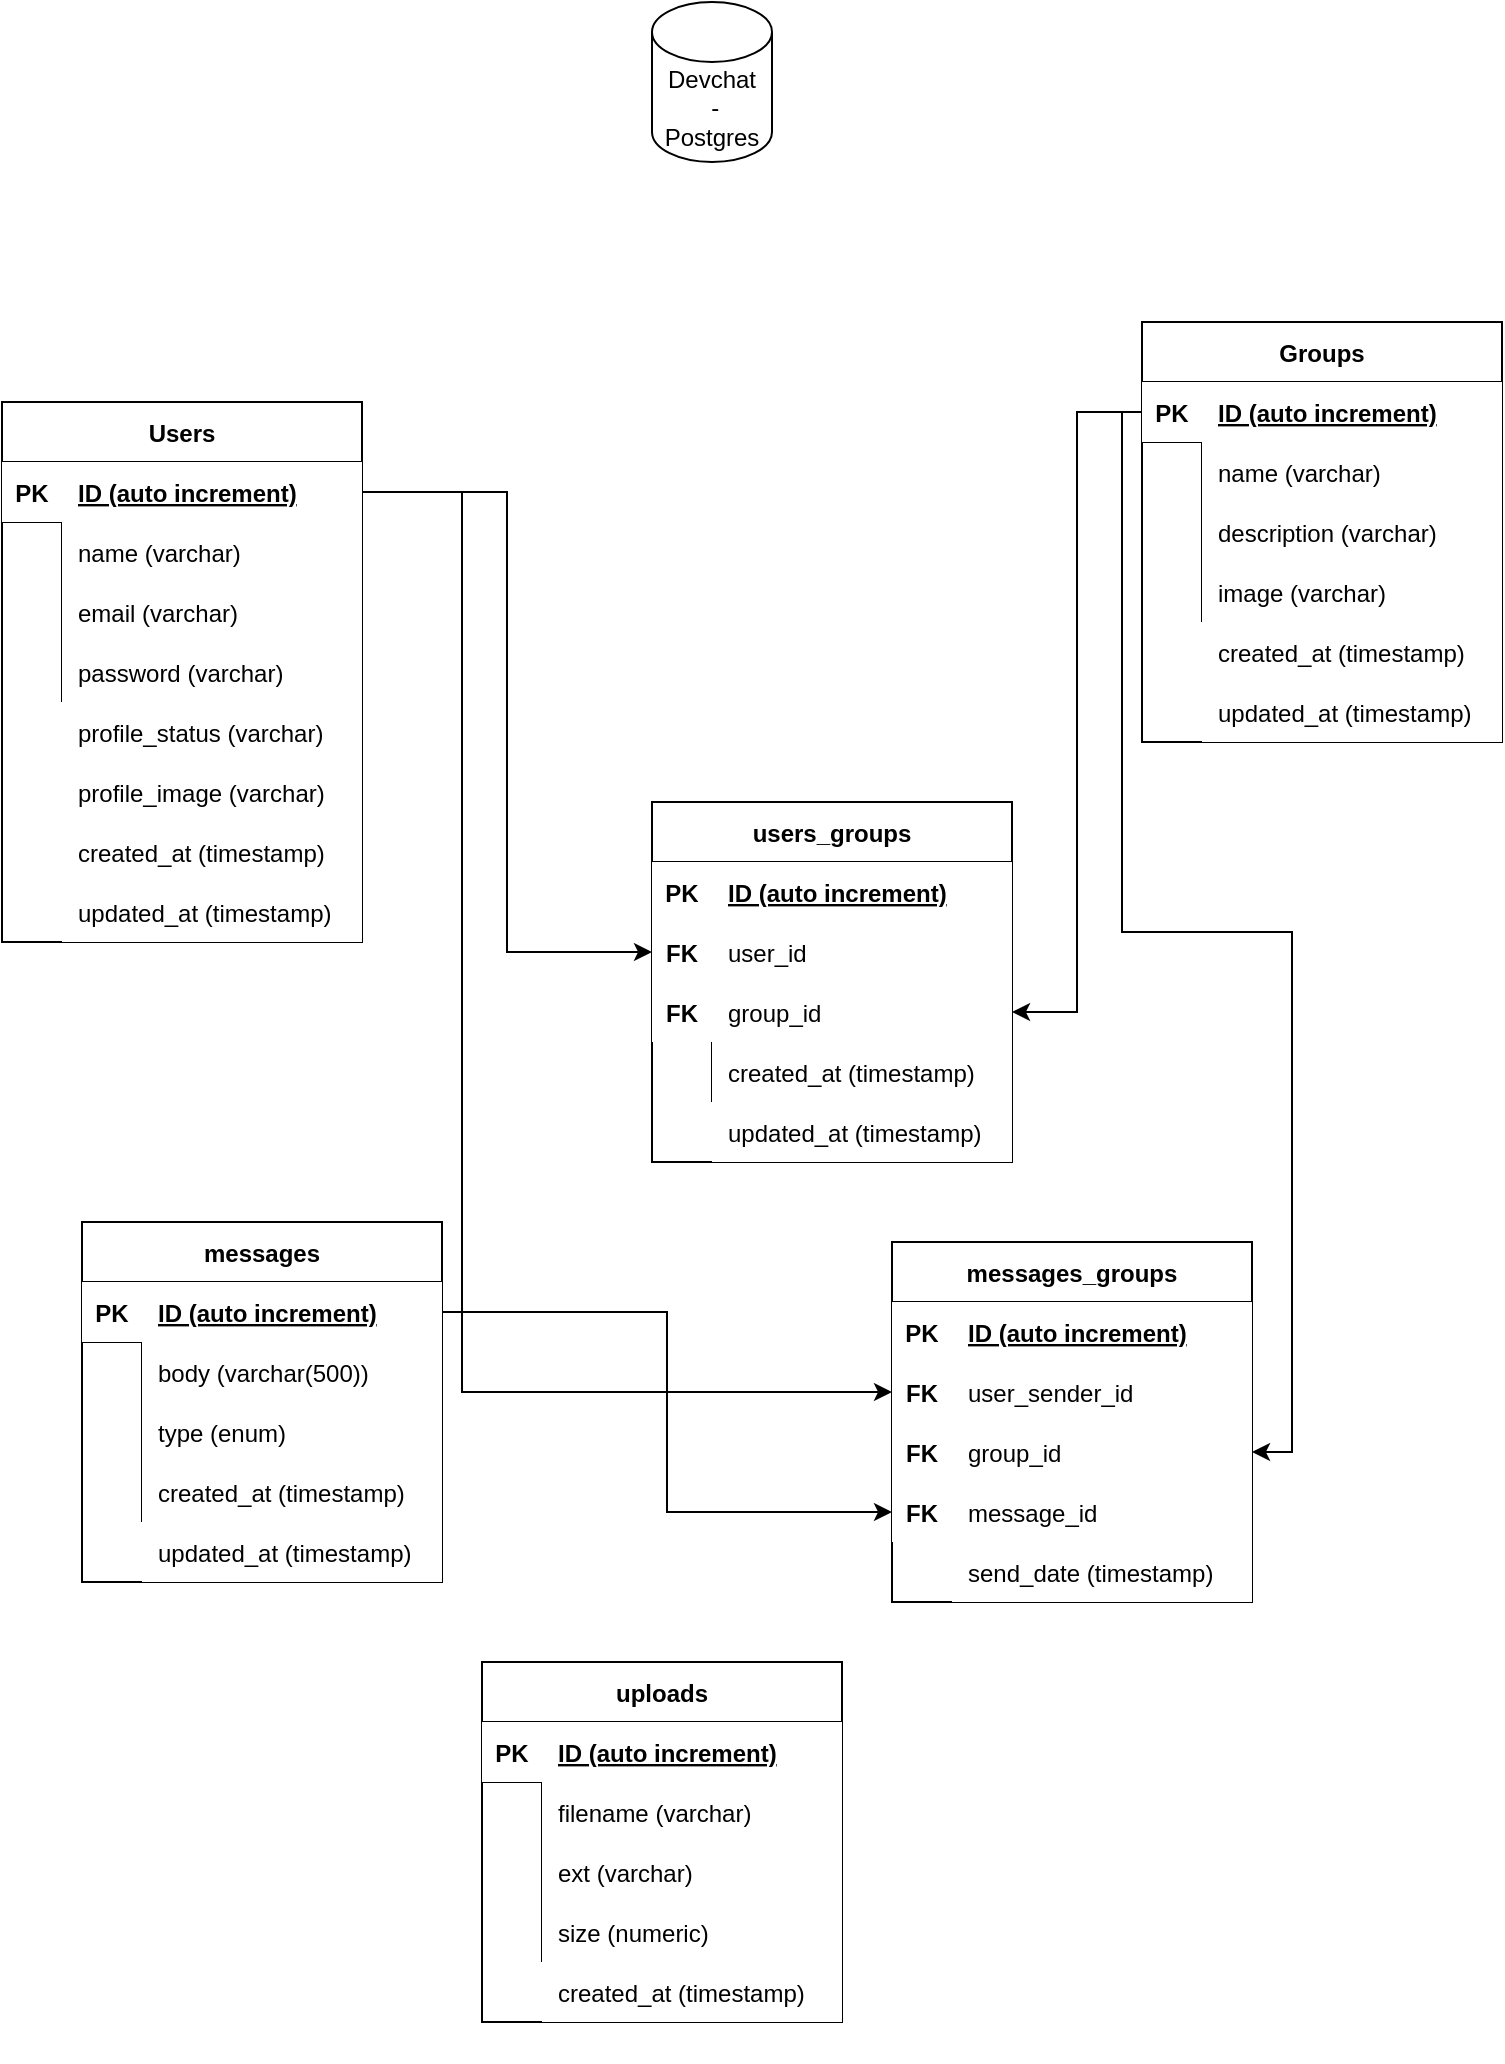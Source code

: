 <mxfile version="14.1.2" type="github">
  <diagram id="0jPNSS02s-Yy2Dnf4Rgp" name="Page-1">
    <mxGraphModel dx="981" dy="534" grid="1" gridSize="10" guides="1" tooltips="1" connect="1" arrows="1" fold="1" page="1" pageScale="1" pageWidth="850" pageHeight="1100" math="0" shadow="0">
      <root>
        <mxCell id="0" />
        <mxCell id="1" parent="0" />
        <mxCell id="DyA_7QYeF1qoG6apN3V6-14" value="Devchat&lt;br&gt;&amp;nbsp;- Postgres" style="shape=cylinder3;whiteSpace=wrap;html=1;boundedLbl=1;backgroundOutline=1;size=15;align=center;" parent="1" vertex="1">
          <mxGeometry x="395" y="50" width="60" height="80" as="geometry" />
        </mxCell>
        <mxCell id="DyA_7QYeF1qoG6apN3V6-50" value="" style="group;" parent="1" vertex="1" connectable="0">
          <mxGeometry x="70" y="250" width="180" height="290" as="geometry" />
        </mxCell>
        <mxCell id="DyA_7QYeF1qoG6apN3V6-1" value="Users" style="shape=table;startSize=30;container=1;collapsible=1;childLayout=tableLayout;fixedRows=1;rowLines=0;fontStyle=1;align=center;resizeLast=1;" parent="DyA_7QYeF1qoG6apN3V6-50" vertex="1">
          <mxGeometry width="180" height="270" as="geometry" />
        </mxCell>
        <mxCell id="DyA_7QYeF1qoG6apN3V6-2" value="" style="shape=partialRectangle;collapsible=0;dropTarget=0;pointerEvents=0;top=0;left=0;bottom=1;right=0;points=[[0,0.5],[1,0.5]];portConstraint=eastwest;fillColor=none;" parent="DyA_7QYeF1qoG6apN3V6-1" vertex="1">
          <mxGeometry y="30" width="180" height="30" as="geometry" />
        </mxCell>
        <mxCell id="DyA_7QYeF1qoG6apN3V6-3" value="PK" style="shape=partialRectangle;connectable=0;top=0;left=0;bottom=0;right=0;fontStyle=1;overflow=hidden;" parent="DyA_7QYeF1qoG6apN3V6-2" vertex="1">
          <mxGeometry width="30" height="30" as="geometry" />
        </mxCell>
        <mxCell id="DyA_7QYeF1qoG6apN3V6-4" value="ID (auto increment)" style="shape=partialRectangle;connectable=0;top=0;left=0;bottom=0;right=0;align=left;spacingLeft=6;fontStyle=5;overflow=hidden;" parent="DyA_7QYeF1qoG6apN3V6-2" vertex="1">
          <mxGeometry x="30" width="150" height="30" as="geometry" />
        </mxCell>
        <mxCell id="DyA_7QYeF1qoG6apN3V6-5" value="" style="shape=partialRectangle;collapsible=0;dropTarget=0;pointerEvents=0;top=0;left=0;bottom=0;right=0;points=[[0,0.5],[1,0.5]];portConstraint=eastwest;fillColor=none;" parent="DyA_7QYeF1qoG6apN3V6-1" vertex="1">
          <mxGeometry y="60" width="180" height="30" as="geometry" />
        </mxCell>
        <mxCell id="DyA_7QYeF1qoG6apN3V6-6" value="" style="shape=partialRectangle;connectable=0;top=0;left=0;bottom=0;right=0;editable=1;overflow=hidden;fillColor=none;" parent="DyA_7QYeF1qoG6apN3V6-5" vertex="1">
          <mxGeometry width="30" height="30" as="geometry" />
        </mxCell>
        <mxCell id="DyA_7QYeF1qoG6apN3V6-7" value="name (varchar)" style="shape=partialRectangle;connectable=0;top=0;left=0;bottom=0;right=0;align=left;spacingLeft=6;overflow=hidden;" parent="DyA_7QYeF1qoG6apN3V6-5" vertex="1">
          <mxGeometry x="30" width="150" height="30" as="geometry" />
        </mxCell>
        <mxCell id="DyA_7QYeF1qoG6apN3V6-8" value="" style="shape=partialRectangle;collapsible=0;dropTarget=0;pointerEvents=0;top=0;left=0;bottom=0;right=0;points=[[0,0.5],[1,0.5]];portConstraint=eastwest;fillColor=none;" parent="DyA_7QYeF1qoG6apN3V6-1" vertex="1">
          <mxGeometry y="90" width="180" height="30" as="geometry" />
        </mxCell>
        <mxCell id="DyA_7QYeF1qoG6apN3V6-9" value="" style="shape=partialRectangle;connectable=0;top=0;left=0;bottom=0;right=0;editable=1;overflow=hidden;fillColor=none;" parent="DyA_7QYeF1qoG6apN3V6-8" vertex="1">
          <mxGeometry width="30" height="30" as="geometry" />
        </mxCell>
        <mxCell id="DyA_7QYeF1qoG6apN3V6-10" value="email (varchar)" style="shape=partialRectangle;connectable=0;top=0;left=0;bottom=0;right=0;align=left;spacingLeft=6;overflow=hidden;" parent="DyA_7QYeF1qoG6apN3V6-8" vertex="1">
          <mxGeometry x="30" width="150" height="30" as="geometry" />
        </mxCell>
        <mxCell id="DyA_7QYeF1qoG6apN3V6-11" value="" style="shape=partialRectangle;collapsible=0;dropTarget=0;pointerEvents=0;top=0;left=0;bottom=0;right=0;points=[[0,0.5],[1,0.5]];portConstraint=eastwest;fillColor=none;" parent="DyA_7QYeF1qoG6apN3V6-1" vertex="1">
          <mxGeometry y="120" width="180" height="30" as="geometry" />
        </mxCell>
        <mxCell id="DyA_7QYeF1qoG6apN3V6-12" value="" style="shape=partialRectangle;connectable=0;top=0;left=0;bottom=0;right=0;editable=1;overflow=hidden;fillColor=none;" parent="DyA_7QYeF1qoG6apN3V6-11" vertex="1">
          <mxGeometry width="30" height="30" as="geometry" />
        </mxCell>
        <mxCell id="DyA_7QYeF1qoG6apN3V6-13" value="password (varchar)" style="shape=partialRectangle;connectable=0;top=0;left=0;bottom=0;right=0;align=left;spacingLeft=6;overflow=hidden;" parent="DyA_7QYeF1qoG6apN3V6-11" vertex="1">
          <mxGeometry x="30" width="150" height="30" as="geometry" />
        </mxCell>
        <mxCell id="DyA_7QYeF1qoG6apN3V6-34" value="profile_status (varchar)" style="shape=partialRectangle;connectable=0;top=0;left=0;bottom=0;right=0;align=left;spacingLeft=6;overflow=hidden;" parent="DyA_7QYeF1qoG6apN3V6-50" vertex="1">
          <mxGeometry x="30" y="150" width="150" height="30" as="geometry" />
        </mxCell>
        <mxCell id="DyA_7QYeF1qoG6apN3V6-35" value="profile_image (varchar)" style="shape=partialRectangle;connectable=0;top=0;left=0;bottom=0;right=0;align=left;spacingLeft=6;overflow=hidden;" parent="DyA_7QYeF1qoG6apN3V6-50" vertex="1">
          <mxGeometry x="30" y="180" width="150" height="30" as="geometry" />
        </mxCell>
        <mxCell id="DyA_7QYeF1qoG6apN3V6-88" value="created_at (timestamp)" style="shape=partialRectangle;connectable=0;top=0;left=0;bottom=0;right=0;align=left;spacingLeft=6;overflow=hidden;" parent="DyA_7QYeF1qoG6apN3V6-50" vertex="1">
          <mxGeometry x="30" y="210" width="150" height="30" as="geometry" />
        </mxCell>
        <mxCell id="DyA_7QYeF1qoG6apN3V6-89" value="updated_at (timestamp)" style="shape=partialRectangle;connectable=0;top=0;left=0;bottom=0;right=0;align=left;spacingLeft=6;overflow=hidden;" parent="DyA_7QYeF1qoG6apN3V6-50" vertex="1">
          <mxGeometry x="30" y="240" width="150" height="30" as="geometry" />
        </mxCell>
        <mxCell id="DyA_7QYeF1qoG6apN3V6-95" value="" style="group;" parent="1" vertex="1" connectable="0">
          <mxGeometry x="185" y="620" width="180" height="210" as="geometry" />
        </mxCell>
        <mxCell id="DyA_7QYeF1qoG6apN3V6-96" value="" style="group;" parent="DyA_7QYeF1qoG6apN3V6-95" vertex="1" connectable="0">
          <mxGeometry width="180" height="210" as="geometry" />
        </mxCell>
        <mxCell id="DyA_7QYeF1qoG6apN3V6-117" value="" style="group;" parent="DyA_7QYeF1qoG6apN3V6-96" vertex="1" connectable="0">
          <mxGeometry x="-75" y="40" width="180" height="200" as="geometry" />
        </mxCell>
        <mxCell id="DyA_7QYeF1qoG6apN3V6-97" value="messages" style="shape=table;startSize=30;container=1;collapsible=1;childLayout=tableLayout;fixedRows=1;rowLines=0;fontStyle=1;align=center;resizeLast=1;" parent="DyA_7QYeF1qoG6apN3V6-117" vertex="1">
          <mxGeometry width="180" height="180" as="geometry" />
        </mxCell>
        <mxCell id="DyA_7QYeF1qoG6apN3V6-98" value="" style="shape=partialRectangle;collapsible=0;dropTarget=0;pointerEvents=0;top=0;left=0;bottom=1;right=0;points=[[0,0.5],[1,0.5]];portConstraint=eastwest;fillColor=none;" parent="DyA_7QYeF1qoG6apN3V6-97" vertex="1">
          <mxGeometry y="30" width="180" height="30" as="geometry" />
        </mxCell>
        <mxCell id="DyA_7QYeF1qoG6apN3V6-99" value="PK" style="shape=partialRectangle;connectable=0;top=0;left=0;bottom=0;right=0;fontStyle=1;overflow=hidden;" parent="DyA_7QYeF1qoG6apN3V6-98" vertex="1">
          <mxGeometry width="30" height="30" as="geometry" />
        </mxCell>
        <mxCell id="DyA_7QYeF1qoG6apN3V6-100" value="ID (auto increment)" style="shape=partialRectangle;connectable=0;top=0;left=0;bottom=0;right=0;align=left;spacingLeft=6;fontStyle=5;overflow=hidden;" parent="DyA_7QYeF1qoG6apN3V6-98" vertex="1">
          <mxGeometry x="30" width="150" height="30" as="geometry" />
        </mxCell>
        <mxCell id="DyA_7QYeF1qoG6apN3V6-101" value="" style="shape=partialRectangle;collapsible=0;dropTarget=0;pointerEvents=0;top=0;left=0;bottom=0;right=0;points=[[0,0.5],[1,0.5]];portConstraint=eastwest;fillColor=none;" parent="DyA_7QYeF1qoG6apN3V6-97" vertex="1">
          <mxGeometry y="60" width="180" height="30" as="geometry" />
        </mxCell>
        <mxCell id="DyA_7QYeF1qoG6apN3V6-102" value="" style="shape=partialRectangle;connectable=0;top=0;left=0;bottom=0;right=0;editable=1;overflow=hidden;fillColor=none;" parent="DyA_7QYeF1qoG6apN3V6-101" vertex="1">
          <mxGeometry width="30" height="30" as="geometry" />
        </mxCell>
        <mxCell id="DyA_7QYeF1qoG6apN3V6-103" value="body (varchar(500))" style="shape=partialRectangle;connectable=0;top=0;left=0;bottom=0;right=0;align=left;spacingLeft=6;overflow=hidden;" parent="DyA_7QYeF1qoG6apN3V6-101" vertex="1">
          <mxGeometry x="30" width="150" height="30" as="geometry" />
        </mxCell>
        <mxCell id="DyA_7QYeF1qoG6apN3V6-104" value="" style="shape=partialRectangle;collapsible=0;dropTarget=0;pointerEvents=0;top=0;left=0;bottom=0;right=0;points=[[0,0.5],[1,0.5]];portConstraint=eastwest;fillColor=none;" parent="DyA_7QYeF1qoG6apN3V6-97" vertex="1">
          <mxGeometry y="90" width="180" height="30" as="geometry" />
        </mxCell>
        <mxCell id="DyA_7QYeF1qoG6apN3V6-105" value="" style="shape=partialRectangle;connectable=0;top=0;left=0;bottom=0;right=0;editable=1;overflow=hidden;fillColor=none;" parent="DyA_7QYeF1qoG6apN3V6-104" vertex="1">
          <mxGeometry width="30" height="30" as="geometry" />
        </mxCell>
        <mxCell id="DyA_7QYeF1qoG6apN3V6-106" value="" style="shape=partialRectangle;connectable=0;top=0;left=0;bottom=0;right=0;align=left;spacingLeft=6;overflow=hidden;fillColor=none;" parent="DyA_7QYeF1qoG6apN3V6-104" vertex="1">
          <mxGeometry x="30" width="150" height="30" as="geometry" />
        </mxCell>
        <mxCell id="DyA_7QYeF1qoG6apN3V6-107" value="" style="shape=partialRectangle;collapsible=0;dropTarget=0;pointerEvents=0;top=0;left=0;bottom=0;right=0;points=[[0,0.5],[1,0.5]];portConstraint=eastwest;fillColor=none;" parent="DyA_7QYeF1qoG6apN3V6-97" vertex="1">
          <mxGeometry y="120" width="180" height="30" as="geometry" />
        </mxCell>
        <mxCell id="DyA_7QYeF1qoG6apN3V6-108" value="" style="shape=partialRectangle;connectable=0;top=0;left=0;bottom=0;right=0;editable=1;overflow=hidden;fillColor=none;" parent="DyA_7QYeF1qoG6apN3V6-107" vertex="1">
          <mxGeometry width="30" height="30" as="geometry" />
        </mxCell>
        <mxCell id="DyA_7QYeF1qoG6apN3V6-109" value="" style="shape=partialRectangle;connectable=0;top=0;left=0;bottom=0;right=0;align=left;spacingLeft=6;overflow=hidden;fillColor=none;" parent="DyA_7QYeF1qoG6apN3V6-107" vertex="1">
          <mxGeometry x="30" width="150" height="30" as="geometry" />
        </mxCell>
        <mxCell id="DyA_7QYeF1qoG6apN3V6-115" value="type (enum)" style="shape=partialRectangle;connectable=0;top=0;left=0;bottom=0;right=0;align=left;spacingLeft=6;overflow=hidden;" parent="DyA_7QYeF1qoG6apN3V6-117" vertex="1">
          <mxGeometry x="30" y="90" width="150" height="30" as="geometry" />
        </mxCell>
        <mxCell id="DyA_7QYeF1qoG6apN3V6-116" value="updated_at (timestamp)" style="shape=partialRectangle;connectable=0;top=0;left=0;bottom=0;right=0;align=left;spacingLeft=6;overflow=hidden;" parent="DyA_7QYeF1qoG6apN3V6-117" vertex="1">
          <mxGeometry x="30" y="150" width="150" height="30" as="geometry" />
        </mxCell>
        <mxCell id="DyA_7QYeF1qoG6apN3V6-179" value="created_at (timestamp)" style="shape=partialRectangle;connectable=0;top=0;left=0;bottom=0;right=0;align=left;spacingLeft=6;overflow=hidden;" parent="DyA_7QYeF1qoG6apN3V6-117" vertex="1">
          <mxGeometry x="30" y="120" width="150" height="30" as="geometry" />
        </mxCell>
        <mxCell id="DyA_7QYeF1qoG6apN3V6-118" value="" style="group;" parent="1" vertex="1" connectable="0">
          <mxGeometry x="515" y="670" width="180" height="200" as="geometry" />
        </mxCell>
        <mxCell id="DyA_7QYeF1qoG6apN3V6-119" value="messages_groups" style="shape=table;startSize=30;container=1;collapsible=1;childLayout=tableLayout;fixedRows=1;rowLines=0;fontStyle=1;align=center;resizeLast=1;" parent="DyA_7QYeF1qoG6apN3V6-118" vertex="1">
          <mxGeometry width="180" height="180" as="geometry" />
        </mxCell>
        <mxCell id="DyA_7QYeF1qoG6apN3V6-120" value="" style="shape=partialRectangle;collapsible=0;dropTarget=0;pointerEvents=0;top=0;left=0;bottom=1;right=0;points=[[0,0.5],[1,0.5]];portConstraint=eastwest;fillColor=none;" parent="DyA_7QYeF1qoG6apN3V6-119" vertex="1">
          <mxGeometry y="30" width="180" height="30" as="geometry" />
        </mxCell>
        <mxCell id="DyA_7QYeF1qoG6apN3V6-121" value="PK" style="shape=partialRectangle;connectable=0;top=0;left=0;bottom=0;right=0;fontStyle=1;overflow=hidden;" parent="DyA_7QYeF1qoG6apN3V6-120" vertex="1">
          <mxGeometry width="30" height="30" as="geometry" />
        </mxCell>
        <mxCell id="DyA_7QYeF1qoG6apN3V6-122" value="ID (auto increment)" style="shape=partialRectangle;connectable=0;top=0;left=0;bottom=0;right=0;align=left;spacingLeft=6;fontStyle=5;overflow=hidden;" parent="DyA_7QYeF1qoG6apN3V6-120" vertex="1">
          <mxGeometry x="30" width="150" height="30" as="geometry" />
        </mxCell>
        <mxCell id="DyA_7QYeF1qoG6apN3V6-123" value="" style="shape=partialRectangle;collapsible=0;dropTarget=0;pointerEvents=0;top=0;left=0;bottom=0;right=0;points=[[0,0.5],[1,0.5]];portConstraint=eastwest;fillColor=none;" parent="DyA_7QYeF1qoG6apN3V6-119" vertex="1">
          <mxGeometry y="60" width="180" height="30" as="geometry" />
        </mxCell>
        <mxCell id="DyA_7QYeF1qoG6apN3V6-124" value="" style="shape=partialRectangle;connectable=0;top=0;left=0;bottom=0;right=0;editable=1;overflow=hidden;fillColor=none;" parent="DyA_7QYeF1qoG6apN3V6-123" vertex="1">
          <mxGeometry width="30" height="30" as="geometry" />
        </mxCell>
        <mxCell id="DyA_7QYeF1qoG6apN3V6-125" value="user_sender_id" style="shape=partialRectangle;connectable=0;top=0;left=0;bottom=0;right=0;align=left;spacingLeft=6;overflow=hidden;" parent="DyA_7QYeF1qoG6apN3V6-123" vertex="1">
          <mxGeometry x="30" width="150" height="30" as="geometry" />
        </mxCell>
        <mxCell id="DyA_7QYeF1qoG6apN3V6-126" value="" style="shape=partialRectangle;collapsible=0;dropTarget=0;pointerEvents=0;top=0;left=0;bottom=0;right=0;points=[[0,0.5],[1,0.5]];portConstraint=eastwest;fillColor=none;" parent="DyA_7QYeF1qoG6apN3V6-119" vertex="1">
          <mxGeometry y="90" width="180" height="30" as="geometry" />
        </mxCell>
        <mxCell id="DyA_7QYeF1qoG6apN3V6-127" value="" style="shape=partialRectangle;connectable=0;top=0;left=0;bottom=0;right=0;editable=1;overflow=hidden;fillColor=none;" parent="DyA_7QYeF1qoG6apN3V6-126" vertex="1">
          <mxGeometry width="30" height="30" as="geometry" />
        </mxCell>
        <mxCell id="DyA_7QYeF1qoG6apN3V6-128" value="" style="shape=partialRectangle;connectable=0;top=0;left=0;bottom=0;right=0;align=left;spacingLeft=6;overflow=hidden;fillColor=none;" parent="DyA_7QYeF1qoG6apN3V6-126" vertex="1">
          <mxGeometry x="30" width="150" height="30" as="geometry" />
        </mxCell>
        <mxCell id="DyA_7QYeF1qoG6apN3V6-129" value="" style="shape=partialRectangle;collapsible=0;dropTarget=0;pointerEvents=0;top=0;left=0;bottom=0;right=0;points=[[0,0.5],[1,0.5]];portConstraint=eastwest;fillColor=none;" parent="DyA_7QYeF1qoG6apN3V6-119" vertex="1">
          <mxGeometry y="120" width="180" height="30" as="geometry" />
        </mxCell>
        <mxCell id="DyA_7QYeF1qoG6apN3V6-130" value="" style="shape=partialRectangle;connectable=0;top=0;left=0;bottom=0;right=0;editable=1;overflow=hidden;fillColor=none;" parent="DyA_7QYeF1qoG6apN3V6-129" vertex="1">
          <mxGeometry width="30" height="30" as="geometry" />
        </mxCell>
        <mxCell id="DyA_7QYeF1qoG6apN3V6-131" value="" style="shape=partialRectangle;connectable=0;top=0;left=0;bottom=0;right=0;align=left;spacingLeft=6;overflow=hidden;fillColor=none;" parent="DyA_7QYeF1qoG6apN3V6-129" vertex="1">
          <mxGeometry x="30" width="150" height="30" as="geometry" />
        </mxCell>
        <mxCell id="DyA_7QYeF1qoG6apN3V6-132" value="group_id" style="shape=partialRectangle;connectable=0;top=0;left=0;bottom=0;right=0;align=left;spacingLeft=6;overflow=hidden;" parent="DyA_7QYeF1qoG6apN3V6-118" vertex="1">
          <mxGeometry x="30" y="90" width="150" height="30" as="geometry" />
        </mxCell>
        <mxCell id="DyA_7QYeF1qoG6apN3V6-133" value="message_id" style="shape=partialRectangle;connectable=0;top=0;left=0;bottom=0;right=0;align=left;spacingLeft=6;overflow=hidden;" parent="DyA_7QYeF1qoG6apN3V6-118" vertex="1">
          <mxGeometry x="30" y="120" width="150" height="30" as="geometry" />
        </mxCell>
        <mxCell id="DyA_7QYeF1qoG6apN3V6-134" value="send_date (timestamp)" style="shape=partialRectangle;connectable=0;top=0;left=0;bottom=0;right=0;align=left;spacingLeft=6;overflow=hidden;" parent="DyA_7QYeF1qoG6apN3V6-118" vertex="1">
          <mxGeometry x="30" y="150" width="150" height="30" as="geometry" />
        </mxCell>
        <mxCell id="DyA_7QYeF1qoG6apN3V6-135" value="FK" style="shape=partialRectangle;connectable=0;top=0;left=0;bottom=0;right=0;fontStyle=1;overflow=hidden;" parent="DyA_7QYeF1qoG6apN3V6-118" vertex="1">
          <mxGeometry y="60" width="30" height="30" as="geometry" />
        </mxCell>
        <mxCell id="DyA_7QYeF1qoG6apN3V6-137" value="FK" style="shape=partialRectangle;connectable=0;top=0;left=0;bottom=0;right=0;fontStyle=1;overflow=hidden;" parent="DyA_7QYeF1qoG6apN3V6-118" vertex="1">
          <mxGeometry y="90" width="30" height="30" as="geometry" />
        </mxCell>
        <mxCell id="DyA_7QYeF1qoG6apN3V6-138" value="FK" style="shape=partialRectangle;connectable=0;top=0;left=0;bottom=0;right=0;fontStyle=1;overflow=hidden;" parent="DyA_7QYeF1qoG6apN3V6-118" vertex="1">
          <mxGeometry y="120" width="30" height="30" as="geometry" />
        </mxCell>
        <mxCell id="DyA_7QYeF1qoG6apN3V6-139" value="" style="group;" parent="1" vertex="1" connectable="0">
          <mxGeometry x="310" y="880" width="180" height="200" as="geometry" />
        </mxCell>
        <mxCell id="DyA_7QYeF1qoG6apN3V6-140" value="uploads" style="shape=table;startSize=30;container=1;collapsible=1;childLayout=tableLayout;fixedRows=1;rowLines=0;fontStyle=1;align=center;resizeLast=1;" parent="DyA_7QYeF1qoG6apN3V6-139" vertex="1">
          <mxGeometry width="180" height="180" as="geometry" />
        </mxCell>
        <mxCell id="DyA_7QYeF1qoG6apN3V6-141" value="" style="shape=partialRectangle;collapsible=0;dropTarget=0;pointerEvents=0;top=0;left=0;bottom=1;right=0;points=[[0,0.5],[1,0.5]];portConstraint=eastwest;fillColor=none;" parent="DyA_7QYeF1qoG6apN3V6-140" vertex="1">
          <mxGeometry y="30" width="180" height="30" as="geometry" />
        </mxCell>
        <mxCell id="DyA_7QYeF1qoG6apN3V6-142" value="PK" style="shape=partialRectangle;connectable=0;top=0;left=0;bottom=0;right=0;fontStyle=1;overflow=hidden;" parent="DyA_7QYeF1qoG6apN3V6-141" vertex="1">
          <mxGeometry width="30" height="30" as="geometry" />
        </mxCell>
        <mxCell id="DyA_7QYeF1qoG6apN3V6-143" value="ID (auto increment)" style="shape=partialRectangle;connectable=0;top=0;left=0;bottom=0;right=0;align=left;spacingLeft=6;fontStyle=5;overflow=hidden;" parent="DyA_7QYeF1qoG6apN3V6-141" vertex="1">
          <mxGeometry x="30" width="150" height="30" as="geometry" />
        </mxCell>
        <mxCell id="DyA_7QYeF1qoG6apN3V6-144" value="" style="shape=partialRectangle;collapsible=0;dropTarget=0;pointerEvents=0;top=0;left=0;bottom=0;right=0;points=[[0,0.5],[1,0.5]];portConstraint=eastwest;fillColor=none;" parent="DyA_7QYeF1qoG6apN3V6-140" vertex="1">
          <mxGeometry y="60" width="180" height="30" as="geometry" />
        </mxCell>
        <mxCell id="DyA_7QYeF1qoG6apN3V6-145" value="" style="shape=partialRectangle;connectable=0;top=0;left=0;bottom=0;right=0;editable=1;overflow=hidden;fillColor=none;" parent="DyA_7QYeF1qoG6apN3V6-144" vertex="1">
          <mxGeometry width="30" height="30" as="geometry" />
        </mxCell>
        <mxCell id="DyA_7QYeF1qoG6apN3V6-146" value="filename (varchar)" style="shape=partialRectangle;connectable=0;top=0;left=0;bottom=0;right=0;align=left;spacingLeft=6;overflow=hidden;" parent="DyA_7QYeF1qoG6apN3V6-144" vertex="1">
          <mxGeometry x="30" width="150" height="30" as="geometry" />
        </mxCell>
        <mxCell id="DyA_7QYeF1qoG6apN3V6-147" value="" style="shape=partialRectangle;collapsible=0;dropTarget=0;pointerEvents=0;top=0;left=0;bottom=0;right=0;points=[[0,0.5],[1,0.5]];portConstraint=eastwest;fillColor=none;" parent="DyA_7QYeF1qoG6apN3V6-140" vertex="1">
          <mxGeometry y="90" width="180" height="30" as="geometry" />
        </mxCell>
        <mxCell id="DyA_7QYeF1qoG6apN3V6-148" value="" style="shape=partialRectangle;connectable=0;top=0;left=0;bottom=0;right=0;editable=1;overflow=hidden;fillColor=none;" parent="DyA_7QYeF1qoG6apN3V6-147" vertex="1">
          <mxGeometry width="30" height="30" as="geometry" />
        </mxCell>
        <mxCell id="DyA_7QYeF1qoG6apN3V6-149" value="" style="shape=partialRectangle;connectable=0;top=0;left=0;bottom=0;right=0;align=left;spacingLeft=6;overflow=hidden;fillColor=none;" parent="DyA_7QYeF1qoG6apN3V6-147" vertex="1">
          <mxGeometry x="30" width="150" height="30" as="geometry" />
        </mxCell>
        <mxCell id="DyA_7QYeF1qoG6apN3V6-150" value="" style="shape=partialRectangle;collapsible=0;dropTarget=0;pointerEvents=0;top=0;left=0;bottom=0;right=0;points=[[0,0.5],[1,0.5]];portConstraint=eastwest;fillColor=none;" parent="DyA_7QYeF1qoG6apN3V6-140" vertex="1">
          <mxGeometry y="120" width="180" height="30" as="geometry" />
        </mxCell>
        <mxCell id="DyA_7QYeF1qoG6apN3V6-151" value="" style="shape=partialRectangle;connectable=0;top=0;left=0;bottom=0;right=0;editable=1;overflow=hidden;fillColor=none;" parent="DyA_7QYeF1qoG6apN3V6-150" vertex="1">
          <mxGeometry width="30" height="30" as="geometry" />
        </mxCell>
        <mxCell id="DyA_7QYeF1qoG6apN3V6-152" value="" style="shape=partialRectangle;connectable=0;top=0;left=0;bottom=0;right=0;align=left;spacingLeft=6;overflow=hidden;fillColor=none;" parent="DyA_7QYeF1qoG6apN3V6-150" vertex="1">
          <mxGeometry x="30" width="150" height="30" as="geometry" />
        </mxCell>
        <mxCell id="DyA_7QYeF1qoG6apN3V6-159" value="ext (varchar)" style="shape=partialRectangle;connectable=0;top=0;left=0;bottom=0;right=0;align=left;spacingLeft=6;overflow=hidden;" parent="DyA_7QYeF1qoG6apN3V6-139" vertex="1">
          <mxGeometry x="30" y="90" width="150" height="30" as="geometry" />
        </mxCell>
        <mxCell id="DyA_7QYeF1qoG6apN3V6-160" value="size (numeric)" style="shape=partialRectangle;connectable=0;top=0;left=0;bottom=0;right=0;align=left;spacingLeft=6;overflow=hidden;" parent="DyA_7QYeF1qoG6apN3V6-139" vertex="1">
          <mxGeometry x="30" y="120" width="150" height="30" as="geometry" />
        </mxCell>
        <mxCell id="DyA_7QYeF1qoG6apN3V6-161" value="created_at (timestamp)" style="shape=partialRectangle;connectable=0;top=0;left=0;bottom=0;right=0;align=left;spacingLeft=6;overflow=hidden;" parent="DyA_7QYeF1qoG6apN3V6-139" vertex="1">
          <mxGeometry x="30" y="150" width="150" height="30" as="geometry" />
        </mxCell>
        <mxCell id="DyA_7QYeF1qoG6apN3V6-73" value="users_groups" style="shape=table;startSize=30;container=1;collapsible=1;childLayout=tableLayout;fixedRows=1;rowLines=0;fontStyle=1;align=center;resizeLast=1;" parent="1" vertex="1">
          <mxGeometry x="395" y="450" width="180" height="180" as="geometry" />
        </mxCell>
        <mxCell id="DyA_7QYeF1qoG6apN3V6-74" value="" style="shape=partialRectangle;collapsible=0;dropTarget=0;pointerEvents=0;top=0;left=0;bottom=1;right=0;points=[[0,0.5],[1,0.5]];portConstraint=eastwest;fillColor=none;" parent="DyA_7QYeF1qoG6apN3V6-73" vertex="1">
          <mxGeometry y="30" width="180" height="30" as="geometry" />
        </mxCell>
        <mxCell id="DyA_7QYeF1qoG6apN3V6-75" value="PK" style="shape=partialRectangle;connectable=0;top=0;left=0;bottom=0;right=0;fontStyle=1;overflow=hidden;" parent="DyA_7QYeF1qoG6apN3V6-74" vertex="1">
          <mxGeometry width="30" height="30" as="geometry" />
        </mxCell>
        <mxCell id="DyA_7QYeF1qoG6apN3V6-76" value="ID (auto increment)" style="shape=partialRectangle;connectable=0;top=0;left=0;bottom=0;right=0;align=left;spacingLeft=6;fontStyle=5;overflow=hidden;" parent="DyA_7QYeF1qoG6apN3V6-74" vertex="1">
          <mxGeometry x="30" width="150" height="30" as="geometry" />
        </mxCell>
        <mxCell id="DyA_7QYeF1qoG6apN3V6-77" value="" style="shape=partialRectangle;collapsible=0;dropTarget=0;pointerEvents=0;top=0;left=0;bottom=0;right=0;points=[[0,0.5],[1,0.5]];portConstraint=eastwest;fillColor=none;" parent="DyA_7QYeF1qoG6apN3V6-73" vertex="1">
          <mxGeometry y="60" width="180" height="30" as="geometry" />
        </mxCell>
        <mxCell id="DyA_7QYeF1qoG6apN3V6-78" value="" style="shape=partialRectangle;connectable=0;top=0;left=0;bottom=0;right=0;editable=1;overflow=hidden;fillColor=none;" parent="DyA_7QYeF1qoG6apN3V6-77" vertex="1">
          <mxGeometry width="30" height="30" as="geometry" />
        </mxCell>
        <mxCell id="DyA_7QYeF1qoG6apN3V6-79" value="user_id" style="shape=partialRectangle;connectable=0;top=0;left=0;bottom=0;right=0;align=left;spacingLeft=6;overflow=hidden;" parent="DyA_7QYeF1qoG6apN3V6-77" vertex="1">
          <mxGeometry x="30" width="150" height="30" as="geometry" />
        </mxCell>
        <mxCell id="DyA_7QYeF1qoG6apN3V6-80" value="" style="shape=partialRectangle;collapsible=0;dropTarget=0;pointerEvents=0;top=0;left=0;bottom=0;right=0;points=[[0,0.5],[1,0.5]];portConstraint=eastwest;fillColor=none;" parent="DyA_7QYeF1qoG6apN3V6-73" vertex="1">
          <mxGeometry y="90" width="180" height="30" as="geometry" />
        </mxCell>
        <mxCell id="DyA_7QYeF1qoG6apN3V6-81" value="" style="shape=partialRectangle;connectable=0;top=0;left=0;bottom=0;right=0;editable=1;overflow=hidden;fillColor=none;" parent="DyA_7QYeF1qoG6apN3V6-80" vertex="1">
          <mxGeometry width="30" height="30" as="geometry" />
        </mxCell>
        <mxCell id="DyA_7QYeF1qoG6apN3V6-82" value="" style="shape=partialRectangle;connectable=0;top=0;left=0;bottom=0;right=0;align=left;spacingLeft=6;overflow=hidden;fillColor=none;" parent="DyA_7QYeF1qoG6apN3V6-80" vertex="1">
          <mxGeometry x="30" width="150" height="30" as="geometry" />
        </mxCell>
        <mxCell id="DyA_7QYeF1qoG6apN3V6-83" value="" style="shape=partialRectangle;collapsible=0;dropTarget=0;pointerEvents=0;top=0;left=0;bottom=0;right=0;points=[[0,0.5],[1,0.5]];portConstraint=eastwest;fillColor=none;" parent="DyA_7QYeF1qoG6apN3V6-73" vertex="1">
          <mxGeometry y="120" width="180" height="30" as="geometry" />
        </mxCell>
        <mxCell id="DyA_7QYeF1qoG6apN3V6-84" value="" style="shape=partialRectangle;connectable=0;top=0;left=0;bottom=0;right=0;editable=1;overflow=hidden;fillColor=none;" parent="DyA_7QYeF1qoG6apN3V6-83" vertex="1">
          <mxGeometry width="30" height="30" as="geometry" />
        </mxCell>
        <mxCell id="DyA_7QYeF1qoG6apN3V6-85" value="" style="shape=partialRectangle;connectable=0;top=0;left=0;bottom=0;right=0;align=left;spacingLeft=6;overflow=hidden;fillColor=none;" parent="DyA_7QYeF1qoG6apN3V6-83" vertex="1">
          <mxGeometry x="30" width="150" height="30" as="geometry" />
        </mxCell>
        <mxCell id="DyA_7QYeF1qoG6apN3V6-86" value="group_id" style="shape=partialRectangle;connectable=0;top=0;left=0;bottom=0;right=0;align=left;spacingLeft=6;overflow=hidden;" parent="1" vertex="1">
          <mxGeometry x="425" y="540" width="150" height="30" as="geometry" />
        </mxCell>
        <mxCell id="DyA_7QYeF1qoG6apN3V6-87" value="created_at (timestamp)" style="shape=partialRectangle;connectable=0;top=0;left=0;bottom=0;right=0;align=left;spacingLeft=6;overflow=hidden;" parent="1" vertex="1">
          <mxGeometry x="425" y="570" width="150" height="30" as="geometry" />
        </mxCell>
        <mxCell id="DyA_7QYeF1qoG6apN3V6-92" value="FK" style="shape=partialRectangle;connectable=0;top=0;left=0;bottom=0;right=0;fontStyle=1;overflow=hidden;" parent="1" vertex="1">
          <mxGeometry x="395" y="510" width="30" height="30" as="geometry" />
        </mxCell>
        <mxCell id="DyA_7QYeF1qoG6apN3V6-93" value="FK" style="shape=partialRectangle;connectable=0;top=0;left=0;bottom=0;right=0;fontStyle=1;overflow=hidden;strokeWidth=1;" parent="1" vertex="1">
          <mxGeometry x="395" y="540" width="30" height="30" as="geometry" />
        </mxCell>
        <mxCell id="DyA_7QYeF1qoG6apN3V6-94" value="updated_at (timestamp)" style="shape=partialRectangle;connectable=0;top=0;left=0;bottom=0;right=0;align=left;spacingLeft=6;overflow=hidden;" parent="1" vertex="1">
          <mxGeometry x="425" y="600" width="150" height="30" as="geometry" />
        </mxCell>
        <mxCell id="DyA_7QYeF1qoG6apN3V6-184" style="edgeStyle=orthogonalEdgeStyle;rounded=0;orthogonalLoop=1;jettySize=auto;html=1;entryX=0;entryY=0.5;entryDx=0;entryDy=0;" parent="1" source="DyA_7QYeF1qoG6apN3V6-98" target="DyA_7QYeF1qoG6apN3V6-129" edge="1">
          <mxGeometry relative="1" as="geometry" />
        </mxCell>
        <mxCell id="DyA_7QYeF1qoG6apN3V6-186" style="edgeStyle=orthogonalEdgeStyle;rounded=0;orthogonalLoop=1;jettySize=auto;html=1;entryX=0;entryY=0.5;entryDx=0;entryDy=0;" parent="1" source="DyA_7QYeF1qoG6apN3V6-2" target="DyA_7QYeF1qoG6apN3V6-123" edge="1">
          <mxGeometry relative="1" as="geometry">
            <Array as="points">
              <mxPoint x="300" y="295" />
              <mxPoint x="300" y="745" />
            </Array>
          </mxGeometry>
        </mxCell>
        <mxCell id="DyA_7QYeF1qoG6apN3V6-187" style="edgeStyle=orthogonalEdgeStyle;rounded=0;orthogonalLoop=1;jettySize=auto;html=1;entryX=0;entryY=0.5;entryDx=0;entryDy=0;" parent="1" source="DyA_7QYeF1qoG6apN3V6-2" target="DyA_7QYeF1qoG6apN3V6-77" edge="1">
          <mxGeometry relative="1" as="geometry" />
        </mxCell>
        <mxCell id="DyA_7QYeF1qoG6apN3V6-52" value="Groups" style="shape=table;startSize=30;container=1;collapsible=1;childLayout=tableLayout;fixedRows=1;rowLines=0;fontStyle=1;align=center;resizeLast=1;" parent="1" vertex="1">
          <mxGeometry x="640" y="210" width="180" height="210" as="geometry" />
        </mxCell>
        <mxCell id="DyA_7QYeF1qoG6apN3V6-53" value="" style="shape=partialRectangle;collapsible=0;dropTarget=0;pointerEvents=0;top=0;left=0;bottom=1;right=0;points=[[0,0.5],[1,0.5]];portConstraint=eastwest;fillColor=none;" parent="DyA_7QYeF1qoG6apN3V6-52" vertex="1">
          <mxGeometry y="30" width="180" height="30" as="geometry" />
        </mxCell>
        <mxCell id="DyA_7QYeF1qoG6apN3V6-54" value="PK" style="shape=partialRectangle;connectable=0;top=0;left=0;bottom=0;right=0;fontStyle=1;overflow=hidden;" parent="DyA_7QYeF1qoG6apN3V6-53" vertex="1">
          <mxGeometry width="30" height="30" as="geometry" />
        </mxCell>
        <mxCell id="DyA_7QYeF1qoG6apN3V6-55" value="ID (auto increment)" style="shape=partialRectangle;connectable=0;top=0;left=0;bottom=0;right=0;align=left;spacingLeft=6;fontStyle=5;overflow=hidden;" parent="DyA_7QYeF1qoG6apN3V6-53" vertex="1">
          <mxGeometry x="30" width="150" height="30" as="geometry" />
        </mxCell>
        <mxCell id="DyA_7QYeF1qoG6apN3V6-56" value="" style="shape=partialRectangle;collapsible=0;dropTarget=0;pointerEvents=0;top=0;left=0;bottom=0;right=0;points=[[0,0.5],[1,0.5]];portConstraint=eastwest;fillColor=none;" parent="DyA_7QYeF1qoG6apN3V6-52" vertex="1">
          <mxGeometry y="60" width="180" height="30" as="geometry" />
        </mxCell>
        <mxCell id="DyA_7QYeF1qoG6apN3V6-57" value="" style="shape=partialRectangle;connectable=0;top=0;left=0;bottom=0;right=0;editable=1;overflow=hidden;fillColor=none;" parent="DyA_7QYeF1qoG6apN3V6-56" vertex="1">
          <mxGeometry width="30" height="30" as="geometry" />
        </mxCell>
        <mxCell id="DyA_7QYeF1qoG6apN3V6-58" value="name (varchar)" style="shape=partialRectangle;connectable=0;top=0;left=0;bottom=0;right=0;align=left;spacingLeft=6;overflow=hidden;" parent="DyA_7QYeF1qoG6apN3V6-56" vertex="1">
          <mxGeometry x="30" width="150" height="30" as="geometry" />
        </mxCell>
        <mxCell id="DyA_7QYeF1qoG6apN3V6-59" value="" style="shape=partialRectangle;collapsible=0;dropTarget=0;pointerEvents=0;top=0;left=0;bottom=0;right=0;points=[[0,0.5],[1,0.5]];portConstraint=eastwest;fillColor=none;" parent="DyA_7QYeF1qoG6apN3V6-52" vertex="1">
          <mxGeometry y="90" width="180" height="30" as="geometry" />
        </mxCell>
        <mxCell id="DyA_7QYeF1qoG6apN3V6-60" value="" style="shape=partialRectangle;connectable=0;top=0;left=0;bottom=0;right=0;editable=1;overflow=hidden;fillColor=none;" parent="DyA_7QYeF1qoG6apN3V6-59" vertex="1">
          <mxGeometry width="30" height="30" as="geometry" />
        </mxCell>
        <mxCell id="DyA_7QYeF1qoG6apN3V6-61" value="" style="shape=partialRectangle;connectable=0;top=0;left=0;bottom=0;right=0;align=left;spacingLeft=6;overflow=hidden;fillColor=none;" parent="DyA_7QYeF1qoG6apN3V6-59" vertex="1">
          <mxGeometry x="30" width="150" height="30" as="geometry" />
        </mxCell>
        <mxCell id="DyA_7QYeF1qoG6apN3V6-62" value="" style="shape=partialRectangle;collapsible=0;dropTarget=0;pointerEvents=0;top=0;left=0;bottom=0;right=0;points=[[0,0.5],[1,0.5]];portConstraint=eastwest;fillColor=none;" parent="DyA_7QYeF1qoG6apN3V6-52" vertex="1">
          <mxGeometry y="120" width="180" height="30" as="geometry" />
        </mxCell>
        <mxCell id="DyA_7QYeF1qoG6apN3V6-63" value="" style="shape=partialRectangle;connectable=0;top=0;left=0;bottom=0;right=0;editable=1;overflow=hidden;fillColor=none;" parent="DyA_7QYeF1qoG6apN3V6-62" vertex="1">
          <mxGeometry width="30" height="30" as="geometry" />
        </mxCell>
        <mxCell id="DyA_7QYeF1qoG6apN3V6-64" value="" style="shape=partialRectangle;connectable=0;top=0;left=0;bottom=0;right=0;align=left;spacingLeft=6;overflow=hidden;fillColor=none;" parent="DyA_7QYeF1qoG6apN3V6-62" vertex="1">
          <mxGeometry x="30" width="150" height="30" as="geometry" />
        </mxCell>
        <mxCell id="DyA_7QYeF1qoG6apN3V6-67" value="description (varchar)" style="shape=partialRectangle;connectable=0;top=0;left=0;bottom=0;right=0;align=left;spacingLeft=6;overflow=hidden;" parent="1" vertex="1">
          <mxGeometry x="670" y="300" width="150" height="30" as="geometry" />
        </mxCell>
        <mxCell id="DyA_7QYeF1qoG6apN3V6-68" value="image (varchar)" style="shape=partialRectangle;connectable=0;top=0;left=0;bottom=0;right=0;align=left;spacingLeft=6;overflow=hidden;" parent="1" vertex="1">
          <mxGeometry x="670" y="330" width="150" height="30" as="geometry" />
        </mxCell>
        <mxCell id="DyA_7QYeF1qoG6apN3V6-90" value="created_at (timestamp)" style="shape=partialRectangle;connectable=0;top=0;left=0;bottom=0;right=0;align=left;spacingLeft=6;overflow=hidden;" parent="1" vertex="1">
          <mxGeometry x="670" y="360" width="150" height="30" as="geometry" />
        </mxCell>
        <mxCell id="DyA_7QYeF1qoG6apN3V6-91" value="updated_at (timestamp)" style="shape=partialRectangle;connectable=0;top=0;left=0;bottom=0;right=0;align=left;spacingLeft=6;overflow=hidden;" parent="1" vertex="1">
          <mxGeometry x="670" y="390" width="150" height="30" as="geometry" />
        </mxCell>
        <mxCell id="DyA_7QYeF1qoG6apN3V6-188" style="edgeStyle=orthogonalEdgeStyle;rounded=0;orthogonalLoop=1;jettySize=auto;html=1;entryX=1;entryY=0.5;entryDx=0;entryDy=0;" parent="1" source="DyA_7QYeF1qoG6apN3V6-53" target="DyA_7QYeF1qoG6apN3V6-80" edge="1">
          <mxGeometry relative="1" as="geometry" />
        </mxCell>
        <mxCell id="DyA_7QYeF1qoG6apN3V6-189" style="edgeStyle=orthogonalEdgeStyle;rounded=0;orthogonalLoop=1;jettySize=auto;html=1;entryX=1;entryY=0.5;entryDx=0;entryDy=0;" parent="1" source="DyA_7QYeF1qoG6apN3V6-53" target="DyA_7QYeF1qoG6apN3V6-126" edge="1">
          <mxGeometry relative="1" as="geometry">
            <Array as="points">
              <mxPoint x="630" y="255" />
              <mxPoint x="630" y="515" />
              <mxPoint x="715" y="515" />
              <mxPoint x="715" y="775" />
            </Array>
          </mxGeometry>
        </mxCell>
      </root>
    </mxGraphModel>
  </diagram>
</mxfile>
